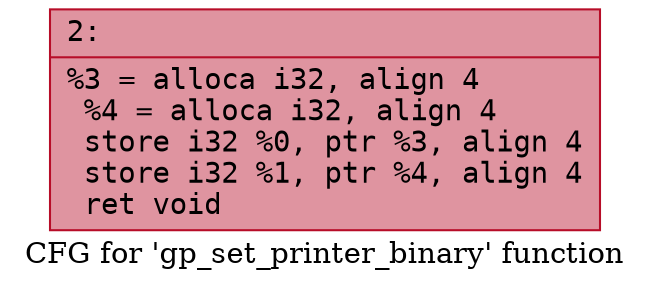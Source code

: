 digraph "CFG for 'gp_set_printer_binary' function" {
	label="CFG for 'gp_set_printer_binary' function";

	Node0x600003c46080 [shape=record,color="#b70d28ff", style=filled, fillcolor="#b70d2870" fontname="Courier",label="{2:\l|  %3 = alloca i32, align 4\l  %4 = alloca i32, align 4\l  store i32 %0, ptr %3, align 4\l  store i32 %1, ptr %4, align 4\l  ret void\l}"];
}
